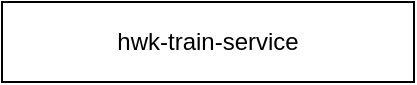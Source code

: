 <mxfile version="24.2.2" type="github">
  <diagram name="第 1 页" id="lxmYaWDUG7tBNs0tfrXb">
    <mxGraphModel dx="1434" dy="709" grid="1" gridSize="10" guides="1" tooltips="1" connect="1" arrows="1" fold="1" page="1" pageScale="1" pageWidth="827" pageHeight="1169" math="0" shadow="0">
      <root>
        <mxCell id="0" />
        <mxCell id="1" parent="0" />
        <mxCell id="d_glfwebtseNcPf3zGEj-1" value="hwk-train-service" style="rounded=0;whiteSpace=wrap;html=1;" parent="1" vertex="1">
          <mxGeometry x="294" y="190" width="206" height="40" as="geometry" />
        </mxCell>
      </root>
    </mxGraphModel>
  </diagram>
</mxfile>

